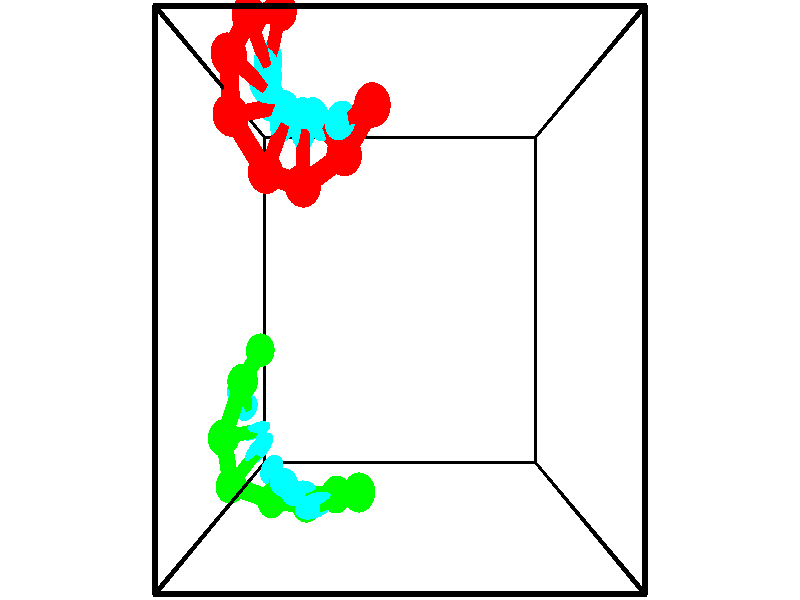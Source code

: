 // switches for output
#declare DRAW_BASES = 1; // possible values are 0, 1; only relevant for DNA ribbons
#declare DRAW_BASES_TYPE = 3; // possible values are 1, 2, 3; only relevant for DNA ribbons
#declare DRAW_FOG = 0; // set to 1 to enable fog

#include "colors.inc"

#include "transforms.inc"
background { rgb <1, 1, 1>}

#default {
   normal{
       ripples 0.25
       frequency 0.20
       turbulence 0.2
       lambda 5
   }
	finish {
		phong 0.1
		phong_size 40.
	}
}

// original window dimensions: 1024x640


// camera settings

camera {
	sky <-0, 1, 0>
	up <-0, 1, 0>
	right 1.6 * <1, 0, 0>
	location <2.5, 2.5, 11.1562>
	look_at <2.5, 2.5, 2.5>
	direction <0, 0, -8.6562>
	angle 67.0682
}


# declare cpy_camera_pos = <2.5, 2.5, 11.1562>;
# if (DRAW_FOG = 1)
fog {
	fog_type 2
	up vnormalize(cpy_camera_pos)
	color rgbt<1,1,1,0.3>
	distance 1e-5
	fog_alt 3e-3
	fog_offset 4
}
# end


// LIGHTS

# declare lum = 6;
global_settings {
	ambient_light rgb lum * <0.05, 0.05, 0.05>
	max_trace_level 15
}# declare cpy_direct_light_amount = 0.25;
light_source
{	1000 * <-1, -1, 1>,
	rgb lum * cpy_direct_light_amount
	parallel
}

light_source
{	1000 * <1, 1, -1>,
	rgb lum * cpy_direct_light_amount
	parallel
}

// strand 0

// nucleotide -1

// particle -1
sphere {
	<2.122223, 4.726474, 2.883862> 0.250000
	pigment { color rgbt <1,0,0,0> }
	no_shadow
}
cylinder {
	<1.901681, 4.555111, 3.170212>,  <1.769356, 4.452293, 3.342021>, 0.100000
	pigment { color rgbt <1,0,0,0> }
	no_shadow
}
cylinder {
	<1.901681, 4.555111, 3.170212>,  <2.122223, 4.726474, 2.883862>, 0.100000
	pigment { color rgbt <1,0,0,0> }
	no_shadow
}

// particle -1
sphere {
	<1.901681, 4.555111, 3.170212> 0.100000
	pigment { color rgbt <1,0,0,0> }
	no_shadow
}
sphere {
	0, 1
	scale<0.080000,0.200000,0.300000>
	matrix <-0.816481, 0.100829, -0.568500,
		0.171368, -0.897943, -0.405378,
		-0.551355, -0.428407, 0.715874,
		1.736275, 4.426589, 3.384974>
	pigment { color rgbt <0,1,1,0> }
	no_shadow
}
cylinder {
	<1.708900, 4.215188, 2.594661>,  <2.122223, 4.726474, 2.883862>, 0.130000
	pigment { color rgbt <1,0,0,0> }
	no_shadow
}

// nucleotide -1

// particle -1
sphere {
	<1.708900, 4.215188, 2.594661> 0.250000
	pigment { color rgbt <1,0,0,0> }
	no_shadow
}
cylinder {
	<1.539053, 4.372971, 2.920631>,  <1.437145, 4.467640, 3.116214>, 0.100000
	pigment { color rgbt <1,0,0,0> }
	no_shadow
}
cylinder {
	<1.539053, 4.372971, 2.920631>,  <1.708900, 4.215188, 2.594661>, 0.100000
	pigment { color rgbt <1,0,0,0> }
	no_shadow
}

// particle -1
sphere {
	<1.539053, 4.372971, 2.920631> 0.100000
	pigment { color rgbt <1,0,0,0> }
	no_shadow
}
sphere {
	0, 1
	scale<0.080000,0.200000,0.300000>
	matrix <-0.810305, 0.235938, -0.536413,
		-0.403864, -0.888109, 0.219448,
		-0.424617, 0.394458, 0.814926,
		1.411668, 4.491308, 3.165109>
	pigment { color rgbt <0,1,1,0> }
	no_shadow
}
cylinder {
	<1.144049, 3.826996, 2.731477>,  <1.708900, 4.215188, 2.594661>, 0.130000
	pigment { color rgbt <1,0,0,0> }
	no_shadow
}

// nucleotide -1

// particle -1
sphere {
	<1.144049, 3.826996, 2.731477> 0.250000
	pigment { color rgbt <1,0,0,0> }
	no_shadow
}
cylinder {
	<1.157792, 4.220047, 2.804428>,  <1.166038, 4.455878, 2.848199>, 0.100000
	pigment { color rgbt <1,0,0,0> }
	no_shadow
}
cylinder {
	<1.157792, 4.220047, 2.804428>,  <1.144049, 3.826996, 2.731477>, 0.100000
	pigment { color rgbt <1,0,0,0> }
	no_shadow
}

// particle -1
sphere {
	<1.157792, 4.220047, 2.804428> 0.100000
	pigment { color rgbt <1,0,0,0> }
	no_shadow
}
sphere {
	0, 1
	scale<0.080000,0.200000,0.300000>
	matrix <-0.581013, 0.168118, -0.796342,
		-0.813169, -0.078602, 0.576696,
		0.034359, 0.982628, 0.182378,
		1.168100, 4.514835, 2.859141>
	pigment { color rgbt <0,1,1,0> }
	no_shadow
}
cylinder {
	<0.564507, 4.027384, 2.454448>,  <1.144049, 3.826996, 2.731477>, 0.130000
	pigment { color rgbt <1,0,0,0> }
	no_shadow
}

// nucleotide -1

// particle -1
sphere {
	<0.564507, 4.027384, 2.454448> 0.250000
	pigment { color rgbt <1,0,0,0> }
	no_shadow
}
cylinder {
	<0.732614, 4.386566, 2.506680>,  <0.833477, 4.602076, 2.538019>, 0.100000
	pigment { color rgbt <1,0,0,0> }
	no_shadow
}
cylinder {
	<0.732614, 4.386566, 2.506680>,  <0.564507, 4.027384, 2.454448>, 0.100000
	pigment { color rgbt <1,0,0,0> }
	no_shadow
}

// particle -1
sphere {
	<0.732614, 4.386566, 2.506680> 0.100000
	pigment { color rgbt <1,0,0,0> }
	no_shadow
}
sphere {
	0, 1
	scale<0.080000,0.200000,0.300000>
	matrix <-0.523625, 0.357522, -0.773301,
		-0.741076, 0.256617, 0.620446,
		0.420266, 0.897956, 0.130580,
		0.858693, 4.655953, 2.545853>
	pigment { color rgbt <0,1,1,0> }
	no_shadow
}
cylinder {
	<0.079502, 4.701387, 2.520086>,  <0.564507, 4.027384, 2.454448>, 0.130000
	pigment { color rgbt <1,0,0,0> }
	no_shadow
}

// nucleotide -1

// particle -1
sphere {
	<0.079502, 4.701387, 2.520086> 0.250000
	pigment { color rgbt <1,0,0,0> }
	no_shadow
}
cylinder {
	<0.438291, 4.802601, 2.375080>,  <0.653564, 4.863329, 2.288077>, 0.100000
	pigment { color rgbt <1,0,0,0> }
	no_shadow
}
cylinder {
	<0.438291, 4.802601, 2.375080>,  <0.079502, 4.701387, 2.520086>, 0.100000
	pigment { color rgbt <1,0,0,0> }
	no_shadow
}

// particle -1
sphere {
	<0.438291, 4.802601, 2.375080> 0.100000
	pigment { color rgbt <1,0,0,0> }
	no_shadow
}
sphere {
	0, 1
	scale<0.080000,0.200000,0.300000>
	matrix <-0.441801, 0.542651, -0.714382,
		0.015954, 0.800939, 0.598533,
		0.896971, 0.253035, -0.362514,
		0.707382, 4.878511, 2.266326>
	pigment { color rgbt <0,1,1,0> }
	no_shadow
}
cylinder {
	<0.060466, 5.415009, 2.543541>,  <0.079502, 4.701387, 2.520086>, 0.130000
	pigment { color rgbt <1,0,0,0> }
	no_shadow
}

// nucleotide -1

// particle -1
sphere {
	<0.060466, 5.415009, 2.543541> 0.250000
	pigment { color rgbt <1,0,0,0> }
	no_shadow
}
cylinder {
	<0.309080, 5.258751, 2.271927>,  <0.458249, 5.164996, 2.108958>, 0.100000
	pigment { color rgbt <1,0,0,0> }
	no_shadow
}
cylinder {
	<0.309080, 5.258751, 2.271927>,  <0.060466, 5.415009, 2.543541>, 0.100000
	pigment { color rgbt <1,0,0,0> }
	no_shadow
}

// particle -1
sphere {
	<0.309080, 5.258751, 2.271927> 0.100000
	pigment { color rgbt <1,0,0,0> }
	no_shadow
}
sphere {
	0, 1
	scale<0.080000,0.200000,0.300000>
	matrix <-0.421029, 0.564391, -0.710068,
		0.660627, 0.727227, 0.186316,
		0.621536, -0.390646, -0.679035,
		0.495541, 5.141557, 2.068216>
	pigment { color rgbt <0,1,1,0> }
	no_shadow
}
cylinder {
	<0.257565, 6.017113, 2.183059>,  <0.060466, 5.415009, 2.543541>, 0.130000
	pigment { color rgbt <1,0,0,0> }
	no_shadow
}

// nucleotide -1

// particle -1
sphere {
	<0.257565, 6.017113, 2.183059> 0.250000
	pigment { color rgbt <1,0,0,0> }
	no_shadow
}
cylinder {
	<0.365058, 5.711720, 1.948154>,  <0.429554, 5.528483, 1.807212>, 0.100000
	pigment { color rgbt <1,0,0,0> }
	no_shadow
}
cylinder {
	<0.365058, 5.711720, 1.948154>,  <0.257565, 6.017113, 2.183059>, 0.100000
	pigment { color rgbt <1,0,0,0> }
	no_shadow
}

// particle -1
sphere {
	<0.365058, 5.711720, 1.948154> 0.100000
	pigment { color rgbt <1,0,0,0> }
	no_shadow
}
sphere {
	0, 1
	scale<0.080000,0.200000,0.300000>
	matrix <-0.397224, 0.467586, -0.789669,
		0.877494, 0.445483, -0.177619,
		0.268732, -0.763484, -0.587261,
		0.445678, 5.482674, 1.771976>
	pigment { color rgbt <0,1,1,0> }
	no_shadow
}
cylinder {
	<0.619174, 6.298690, 1.648025>,  <0.257565, 6.017113, 2.183059>, 0.130000
	pigment { color rgbt <1,0,0,0> }
	no_shadow
}

// nucleotide -1

// particle -1
sphere {
	<0.619174, 6.298690, 1.648025> 0.250000
	pigment { color rgbt <1,0,0,0> }
	no_shadow
}
cylinder {
	<0.489586, 5.942360, 1.520607>,  <0.411833, 5.728562, 1.444156>, 0.100000
	pigment { color rgbt <1,0,0,0> }
	no_shadow
}
cylinder {
	<0.489586, 5.942360, 1.520607>,  <0.619174, 6.298690, 1.648025>, 0.100000
	pigment { color rgbt <1,0,0,0> }
	no_shadow
}

// particle -1
sphere {
	<0.489586, 5.942360, 1.520607> 0.100000
	pigment { color rgbt <1,0,0,0> }
	no_shadow
}
sphere {
	0, 1
	scale<0.080000,0.200000,0.300000>
	matrix <-0.321287, 0.420292, -0.848604,
		0.889841, -0.172578, -0.422373,
		-0.323971, -0.890826, -0.318546,
		0.392395, 5.675112, 1.425043>
	pigment { color rgbt <0,1,1,0> }
	no_shadow
}
// strand 1

// nucleotide -1

// particle -1
sphere {
	<0.006888, 1.751730, 0.384877> 0.250000
	pigment { color rgbt <0,1,0,0> }
	no_shadow
}
cylinder {
	<-0.231174, 1.446602, 0.283768>,  <-0.374012, 1.263525, 0.223102>, 0.100000
	pigment { color rgbt <0,1,0,0> }
	no_shadow
}
cylinder {
	<-0.231174, 1.446602, 0.283768>,  <0.006888, 1.751730, 0.384877>, 0.100000
	pigment { color rgbt <0,1,0,0> }
	no_shadow
}

// particle -1
sphere {
	<-0.231174, 1.446602, 0.283768> 0.100000
	pigment { color rgbt <0,1,0,0> }
	no_shadow
}
sphere {
	0, 1
	scale<0.080000,0.200000,0.300000>
	matrix <0.418410, -0.562696, 0.712956,
		-0.686093, 0.318557, 0.654063,
		-0.595155, -0.762821, -0.252774,
		-0.409721, 1.217756, 0.207936>
	pigment { color rgbt <0,1,1,0> }
	no_shadow
}
cylinder {
	<-0.158203, 1.353235, 0.954470>,  <0.006888, 1.751730, 0.384877>, 0.130000
	pigment { color rgbt <0,1,0,0> }
	no_shadow
}

// nucleotide -1

// particle -1
sphere {
	<-0.158203, 1.353235, 0.954470> 0.250000
	pigment { color rgbt <0,1,0,0> }
	no_shadow
}
cylinder {
	<-0.191473, 1.093788, 0.651848>,  <-0.211435, 0.938120, 0.470274>, 0.100000
	pigment { color rgbt <0,1,0,0> }
	no_shadow
}
cylinder {
	<-0.191473, 1.093788, 0.651848>,  <-0.158203, 1.353235, 0.954470>, 0.100000
	pigment { color rgbt <0,1,0,0> }
	no_shadow
}

// particle -1
sphere {
	<-0.191473, 1.093788, 0.651848> 0.100000
	pigment { color rgbt <0,1,0,0> }
	no_shadow
}
sphere {
	0, 1
	scale<0.080000,0.200000,0.300000>
	matrix <0.594324, -0.641682, 0.484793,
		-0.799913, -0.409316, 0.438861,
		-0.083176, -0.648618, -0.756556,
		-0.216426, 0.899203, 0.424881>
	pigment { color rgbt <0,1,1,0> }
	no_shadow
}
cylinder {
	<-0.398352, 0.616006, 1.231700>,  <-0.158203, 1.353235, 0.954470>, 0.130000
	pigment { color rgbt <0,1,0,0> }
	no_shadow
}

// nucleotide -1

// particle -1
sphere {
	<-0.398352, 0.616006, 1.231700> 0.250000
	pigment { color rgbt <0,1,0,0> }
	no_shadow
}
cylinder {
	<-0.175114, 0.607819, 0.899891>,  <-0.041171, 0.602906, 0.700805>, 0.100000
	pigment { color rgbt <0,1,0,0> }
	no_shadow
}
cylinder {
	<-0.175114, 0.607819, 0.899891>,  <-0.398352, 0.616006, 1.231700>, 0.100000
	pigment { color rgbt <0,1,0,0> }
	no_shadow
}

// particle -1
sphere {
	<-0.175114, 0.607819, 0.899891> 0.100000
	pigment { color rgbt <0,1,0,0> }
	no_shadow
}
sphere {
	0, 1
	scale<0.080000,0.200000,0.300000>
	matrix <0.541901, -0.748078, 0.383045,
		-0.628389, -0.663295, -0.406408,
		0.558096, -0.020468, -0.829524,
		-0.007685, 0.601678, 0.651034>
	pigment { color rgbt <0,1,1,0> }
	no_shadow
}
cylinder {
	<-0.370009, -0.123895, 0.903401>,  <-0.398352, 0.616006, 1.231700>, 0.130000
	pigment { color rgbt <0,1,0,0> }
	no_shadow
}

// nucleotide -1

// particle -1
sphere {
	<-0.370009, -0.123895, 0.903401> 0.250000
	pigment { color rgbt <0,1,0,0> }
	no_shadow
}
cylinder {
	<-0.098349, 0.169701, 0.902020>,  <0.064648, 0.345858, 0.901191>, 0.100000
	pigment { color rgbt <0,1,0,0> }
	no_shadow
}
cylinder {
	<-0.098349, 0.169701, 0.902020>,  <-0.370009, -0.123895, 0.903401>, 0.100000
	pigment { color rgbt <0,1,0,0> }
	no_shadow
}

// particle -1
sphere {
	<-0.098349, 0.169701, 0.902020> 0.100000
	pigment { color rgbt <0,1,0,0> }
	no_shadow
}
sphere {
	0, 1
	scale<0.080000,0.200000,0.300000>
	matrix <0.588013, -0.541253, 0.601070,
		0.439310, -0.410249, -0.799189,
		0.679152, 0.733990, -0.003453,
		0.105397, 0.389898, 0.900983>
	pigment { color rgbt <0,1,1,0> }
	no_shadow
}
cylinder {
	<0.270045, -0.412165, 0.627456>,  <-0.370009, -0.123895, 0.903401>, 0.130000
	pigment { color rgbt <0,1,0,0> }
	no_shadow
}

// nucleotide -1

// particle -1
sphere {
	<0.270045, -0.412165, 0.627456> 0.250000
	pigment { color rgbt <0,1,0,0> }
	no_shadow
}
cylinder {
	<0.320236, -0.101768, 0.874710>,  <0.350351, 0.084470, 1.023063>, 0.100000
	pigment { color rgbt <0,1,0,0> }
	no_shadow
}
cylinder {
	<0.320236, -0.101768, 0.874710>,  <0.270045, -0.412165, 0.627456>, 0.100000
	pigment { color rgbt <0,1,0,0> }
	no_shadow
}

// particle -1
sphere {
	<0.320236, -0.101768, 0.874710> 0.100000
	pigment { color rgbt <0,1,0,0> }
	no_shadow
}
sphere {
	0, 1
	scale<0.080000,0.200000,0.300000>
	matrix <0.490982, -0.589982, 0.640982,
		0.862086, 0.223065, -0.455027,
		0.125477, 0.775992, 0.618136,
		0.357879, 0.131029, 1.060151>
	pigment { color rgbt <0,1,1,0> }
	no_shadow
}
cylinder {
	<0.924929, -0.380917, 0.930356>,  <0.270045, -0.412165, 0.627456>, 0.130000
	pigment { color rgbt <0,1,0,0> }
	no_shadow
}

// nucleotide -1

// particle -1
sphere {
	<0.924929, -0.380917, 0.930356> 0.250000
	pigment { color rgbt <0,1,0,0> }
	no_shadow
}
cylinder {
	<0.753973, -0.140419, 1.200420>,  <0.651400, 0.003880, 1.362459>, 0.100000
	pigment { color rgbt <0,1,0,0> }
	no_shadow
}
cylinder {
	<0.753973, -0.140419, 1.200420>,  <0.924929, -0.380917, 0.930356>, 0.100000
	pigment { color rgbt <0,1,0,0> }
	no_shadow
}

// particle -1
sphere {
	<0.753973, -0.140419, 1.200420> 0.100000
	pigment { color rgbt <0,1,0,0> }
	no_shadow
}
sphere {
	0, 1
	scale<0.080000,0.200000,0.300000>
	matrix <0.540378, -0.428826, 0.723948,
		0.724797, 0.674250, -0.141624,
		-0.427389, 0.601246, 0.675161,
		0.625756, 0.039955, 1.402969>
	pigment { color rgbt <0,1,1,0> }
	no_shadow
}
cylinder {
	<1.453762, -0.166507, 1.224627>,  <0.924929, -0.380917, 0.930356>, 0.130000
	pigment { color rgbt <0,1,0,0> }
	no_shadow
}

// nucleotide -1

// particle -1
sphere {
	<1.453762, -0.166507, 1.224627> 0.250000
	pigment { color rgbt <0,1,0,0> }
	no_shadow
}
cylinder {
	<1.147131, -0.092720, 1.470661>,  <0.963152, -0.048448, 1.618282>, 0.100000
	pigment { color rgbt <0,1,0,0> }
	no_shadow
}
cylinder {
	<1.147131, -0.092720, 1.470661>,  <1.453762, -0.166507, 1.224627>, 0.100000
	pigment { color rgbt <0,1,0,0> }
	no_shadow
}

// particle -1
sphere {
	<1.147131, -0.092720, 1.470661> 0.100000
	pigment { color rgbt <0,1,0,0> }
	no_shadow
}
sphere {
	0, 1
	scale<0.080000,0.200000,0.300000>
	matrix <0.489237, -0.452654, 0.745488,
		0.415939, 0.872397, 0.256746,
		-0.766578, 0.184468, 0.615085,
		0.917157, -0.037380, 1.655187>
	pigment { color rgbt <0,1,1,0> }
	no_shadow
}
cylinder {
	<1.865180, 0.017105, 1.807869>,  <1.453762, -0.166507, 1.224627>, 0.130000
	pigment { color rgbt <0,1,0,0> }
	no_shadow
}

// nucleotide -1

// particle -1
sphere {
	<1.865180, 0.017105, 1.807869> 0.250000
	pigment { color rgbt <0,1,0,0> }
	no_shadow
}
cylinder {
	<1.490585, -0.045197, 1.933556>,  <1.265828, -0.082578, 2.008967>, 0.100000
	pigment { color rgbt <0,1,0,0> }
	no_shadow
}
cylinder {
	<1.490585, -0.045197, 1.933556>,  <1.865180, 0.017105, 1.807869>, 0.100000
	pigment { color rgbt <0,1,0,0> }
	no_shadow
}

// particle -1
sphere {
	<1.490585, -0.045197, 1.933556> 0.100000
	pigment { color rgbt <0,1,0,0> }
	no_shadow
}
sphere {
	0, 1
	scale<0.080000,0.200000,0.300000>
	matrix <0.350661, -0.429415, 0.832250,
		0.005302, 0.889575, 0.456759,
		-0.936487, -0.155755, 0.314216,
		1.209639, -0.091923, 2.027821>
	pigment { color rgbt <0,1,1,0> }
	no_shadow
}
// box output
cylinder {
	<0.000000, 0.000000, 0.000000>,  <5.000000, 0.000000, 0.000000>, 0.025000
	pigment { color rgbt <0,0,0,0> }
	no_shadow
}
cylinder {
	<0.000000, 0.000000, 0.000000>,  <0.000000, 5.000000, 0.000000>, 0.025000
	pigment { color rgbt <0,0,0,0> }
	no_shadow
}
cylinder {
	<0.000000, 0.000000, 0.000000>,  <0.000000, 0.000000, 5.000000>, 0.025000
	pigment { color rgbt <0,0,0,0> }
	no_shadow
}
cylinder {
	<5.000000, 5.000000, 5.000000>,  <0.000000, 5.000000, 5.000000>, 0.025000
	pigment { color rgbt <0,0,0,0> }
	no_shadow
}
cylinder {
	<5.000000, 5.000000, 5.000000>,  <5.000000, 0.000000, 5.000000>, 0.025000
	pigment { color rgbt <0,0,0,0> }
	no_shadow
}
cylinder {
	<5.000000, 5.000000, 5.000000>,  <5.000000, 5.000000, 0.000000>, 0.025000
	pigment { color rgbt <0,0,0,0> }
	no_shadow
}
cylinder {
	<0.000000, 0.000000, 5.000000>,  <0.000000, 5.000000, 5.000000>, 0.025000
	pigment { color rgbt <0,0,0,0> }
	no_shadow
}
cylinder {
	<0.000000, 0.000000, 5.000000>,  <5.000000, 0.000000, 5.000000>, 0.025000
	pigment { color rgbt <0,0,0,0> }
	no_shadow
}
cylinder {
	<5.000000, 5.000000, 0.000000>,  <0.000000, 5.000000, 0.000000>, 0.025000
	pigment { color rgbt <0,0,0,0> }
	no_shadow
}
cylinder {
	<5.000000, 5.000000, 0.000000>,  <5.000000, 0.000000, 0.000000>, 0.025000
	pigment { color rgbt <0,0,0,0> }
	no_shadow
}
cylinder {
	<5.000000, 0.000000, 5.000000>,  <5.000000, 0.000000, 0.000000>, 0.025000
	pigment { color rgbt <0,0,0,0> }
	no_shadow
}
cylinder {
	<0.000000, 5.000000, 0.000000>,  <0.000000, 5.000000, 5.000000>, 0.025000
	pigment { color rgbt <0,0,0,0> }
	no_shadow
}
// end of box output
